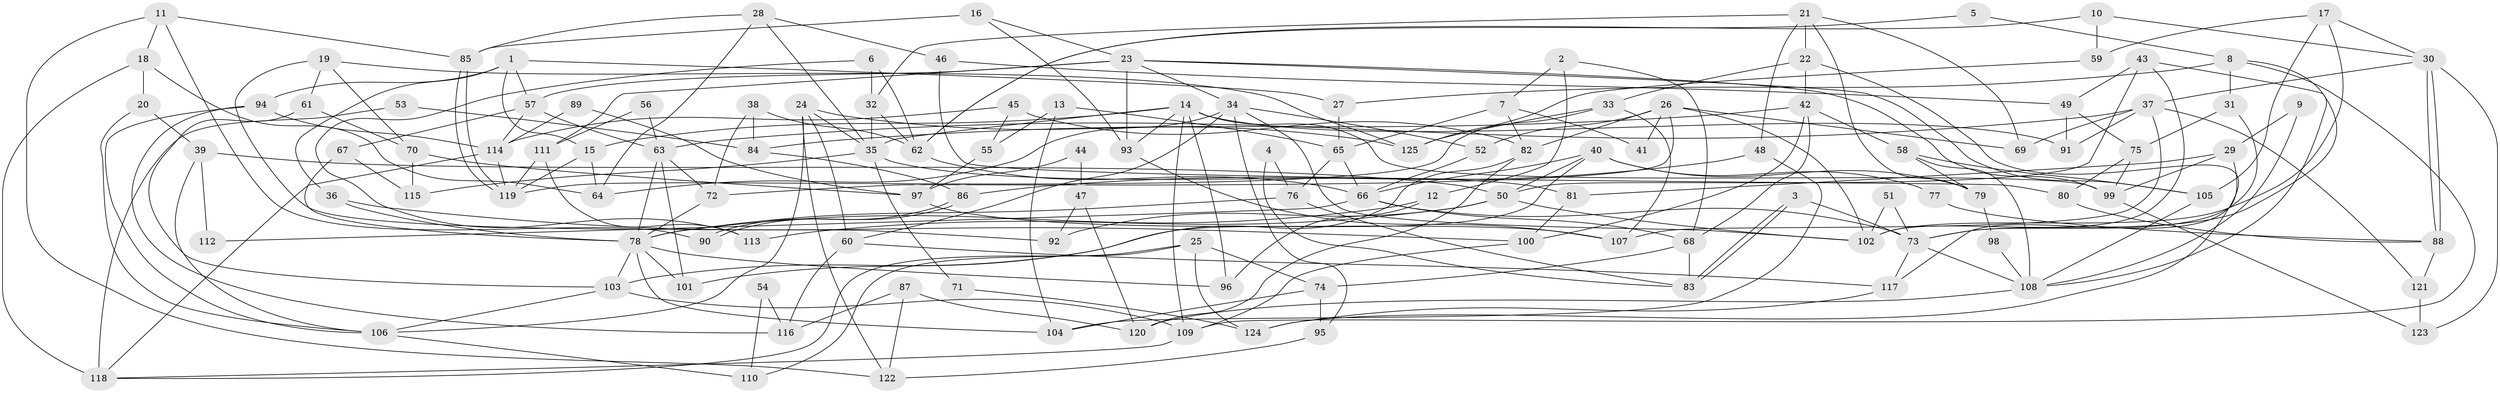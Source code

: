 // coarse degree distribution, {5: 0.1566265060240964, 3: 0.20481927710843373, 2: 0.12048192771084337, 1: 0.012048192771084338, 4: 0.1927710843373494, 7: 0.060240963855421686, 9: 0.07228915662650602, 8: 0.03614457831325301, 6: 0.10843373493975904, 10: 0.012048192771084338, 11: 0.024096385542168676}
// Generated by graph-tools (version 1.1) at 2025/23/03/03/25 07:23:58]
// undirected, 125 vertices, 250 edges
graph export_dot {
graph [start="1"]
  node [color=gray90,style=filled];
  1;
  2;
  3;
  4;
  5;
  6;
  7;
  8;
  9;
  10;
  11;
  12;
  13;
  14;
  15;
  16;
  17;
  18;
  19;
  20;
  21;
  22;
  23;
  24;
  25;
  26;
  27;
  28;
  29;
  30;
  31;
  32;
  33;
  34;
  35;
  36;
  37;
  38;
  39;
  40;
  41;
  42;
  43;
  44;
  45;
  46;
  47;
  48;
  49;
  50;
  51;
  52;
  53;
  54;
  55;
  56;
  57;
  58;
  59;
  60;
  61;
  62;
  63;
  64;
  65;
  66;
  67;
  68;
  69;
  70;
  71;
  72;
  73;
  74;
  75;
  76;
  77;
  78;
  79;
  80;
  81;
  82;
  83;
  84;
  85;
  86;
  87;
  88;
  89;
  90;
  91;
  92;
  93;
  94;
  95;
  96;
  97;
  98;
  99;
  100;
  101;
  102;
  103;
  104;
  105;
  106;
  107;
  108;
  109;
  110;
  111;
  112;
  113;
  114;
  115;
  116;
  117;
  118;
  119;
  120;
  121;
  122;
  123;
  124;
  125;
  1 -- 27;
  1 -- 15;
  1 -- 36;
  1 -- 57;
  1 -- 94;
  2 -- 12;
  2 -- 7;
  2 -- 68;
  3 -- 83;
  3 -- 83;
  3 -- 73;
  4 -- 76;
  4 -- 83;
  5 -- 8;
  5 -- 62;
  6 -- 113;
  6 -- 32;
  6 -- 62;
  7 -- 82;
  7 -- 65;
  7 -- 41;
  8 -- 109;
  8 -- 31;
  8 -- 27;
  8 -- 73;
  9 -- 29;
  9 -- 108;
  10 -- 62;
  10 -- 30;
  10 -- 59;
  11 -- 85;
  11 -- 122;
  11 -- 18;
  11 -- 90;
  12 -- 78;
  12 -- 96;
  13 -- 65;
  13 -- 104;
  13 -- 55;
  14 -- 35;
  14 -- 99;
  14 -- 15;
  14 -- 91;
  14 -- 93;
  14 -- 96;
  14 -- 109;
  15 -- 64;
  15 -- 119;
  16 -- 93;
  16 -- 23;
  16 -- 85;
  17 -- 105;
  17 -- 30;
  17 -- 59;
  17 -- 102;
  18 -- 118;
  18 -- 20;
  18 -- 64;
  19 -- 61;
  19 -- 125;
  19 -- 70;
  19 -- 92;
  20 -- 106;
  20 -- 39;
  21 -- 79;
  21 -- 69;
  21 -- 22;
  21 -- 32;
  21 -- 48;
  22 -- 33;
  22 -- 42;
  22 -- 124;
  23 -- 105;
  23 -- 34;
  23 -- 57;
  23 -- 93;
  23 -- 99;
  23 -- 111;
  24 -- 35;
  24 -- 106;
  24 -- 60;
  24 -- 122;
  24 -- 125;
  25 -- 74;
  25 -- 118;
  25 -- 110;
  25 -- 124;
  26 -- 82;
  26 -- 52;
  26 -- 41;
  26 -- 69;
  26 -- 72;
  26 -- 102;
  27 -- 65;
  28 -- 85;
  28 -- 64;
  28 -- 35;
  28 -- 46;
  29 -- 81;
  29 -- 117;
  29 -- 99;
  30 -- 88;
  30 -- 88;
  30 -- 37;
  30 -- 123;
  31 -- 73;
  31 -- 75;
  32 -- 35;
  32 -- 62;
  33 -- 125;
  33 -- 119;
  33 -- 107;
  34 -- 102;
  34 -- 60;
  34 -- 52;
  34 -- 64;
  34 -- 95;
  35 -- 115;
  35 -- 71;
  35 -- 81;
  36 -- 78;
  36 -- 100;
  37 -- 107;
  37 -- 63;
  37 -- 69;
  37 -- 91;
  37 -- 121;
  38 -- 62;
  38 -- 72;
  38 -- 84;
  39 -- 50;
  39 -- 106;
  39 -- 112;
  40 -- 103;
  40 -- 50;
  40 -- 66;
  40 -- 77;
  40 -- 79;
  42 -- 68;
  42 -- 58;
  42 -- 84;
  42 -- 100;
  43 -- 102;
  43 -- 49;
  43 -- 50;
  43 -- 108;
  44 -- 47;
  44 -- 97;
  45 -- 82;
  45 -- 114;
  45 -- 55;
  46 -- 80;
  46 -- 49;
  47 -- 92;
  47 -- 120;
  48 -- 86;
  48 -- 104;
  49 -- 91;
  49 -- 75;
  50 -- 102;
  50 -- 92;
  50 -- 113;
  51 -- 73;
  51 -- 102;
  52 -- 66;
  53 -- 118;
  53 -- 84;
  54 -- 110;
  54 -- 116;
  55 -- 97;
  56 -- 63;
  56 -- 111;
  57 -- 63;
  57 -- 67;
  57 -- 114;
  58 -- 108;
  58 -- 79;
  58 -- 105;
  59 -- 125;
  60 -- 117;
  60 -- 116;
  61 -- 70;
  61 -- 103;
  62 -- 66;
  63 -- 72;
  63 -- 78;
  63 -- 101;
  65 -- 76;
  65 -- 66;
  66 -- 68;
  66 -- 73;
  66 -- 112;
  67 -- 78;
  67 -- 115;
  68 -- 74;
  68 -- 83;
  70 -- 97;
  70 -- 115;
  71 -- 124;
  72 -- 78;
  73 -- 108;
  73 -- 117;
  74 -- 104;
  74 -- 95;
  75 -- 99;
  75 -- 80;
  76 -- 78;
  76 -- 83;
  77 -- 88;
  78 -- 103;
  78 -- 96;
  78 -- 101;
  78 -- 104;
  79 -- 98;
  80 -- 88;
  81 -- 100;
  82 -- 101;
  82 -- 120;
  84 -- 86;
  85 -- 119;
  85 -- 119;
  86 -- 90;
  86 -- 90;
  87 -- 116;
  87 -- 122;
  87 -- 120;
  88 -- 121;
  89 -- 114;
  89 -- 97;
  93 -- 107;
  94 -- 114;
  94 -- 106;
  94 -- 116;
  95 -- 122;
  97 -- 107;
  98 -- 108;
  99 -- 123;
  100 -- 109;
  103 -- 109;
  103 -- 106;
  105 -- 108;
  106 -- 110;
  108 -- 120;
  109 -- 118;
  111 -- 119;
  111 -- 113;
  114 -- 119;
  114 -- 118;
  117 -- 124;
  121 -- 123;
}
